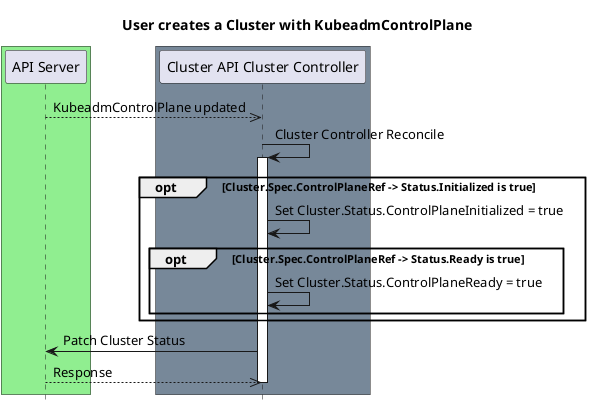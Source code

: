 @startuml
title User creates a Cluster with KubeadmControlPlane

' -- GROUPS START ---

box #lightgreen
participant "API Server"
end box

box #lightslategray
participant "Cluster API Cluster Controller"
end box

' -- GROUPS END ---

"API Server"-->>"Cluster API Cluster Controller": KubeadmControlPlane updated

"Cluster API Cluster Controller"-> "Cluster API Cluster Controller":Cluster Controller Reconcile
activate "Cluster API Cluster Controller"

opt Cluster.Spec.ControlPlaneRef -> Status.Initialized is true

"Cluster API Cluster Controller"-> "Cluster API Cluster Controller":Set Cluster.Status.ControlPlaneInitialized = true

opt Cluster.Spec.ControlPlaneRef -> Status.Ready is true

"Cluster API Cluster Controller"-> "Cluster API Cluster Controller":Set Cluster.Status.ControlPlaneReady = true

end

end

"Cluster API Cluster Controller"->"API Server": Patch Cluster Status
"Cluster API Cluster Controller"<<--"API Server": Response

deactivate "Cluster API Cluster Controller"

hide footbox
@enduml
